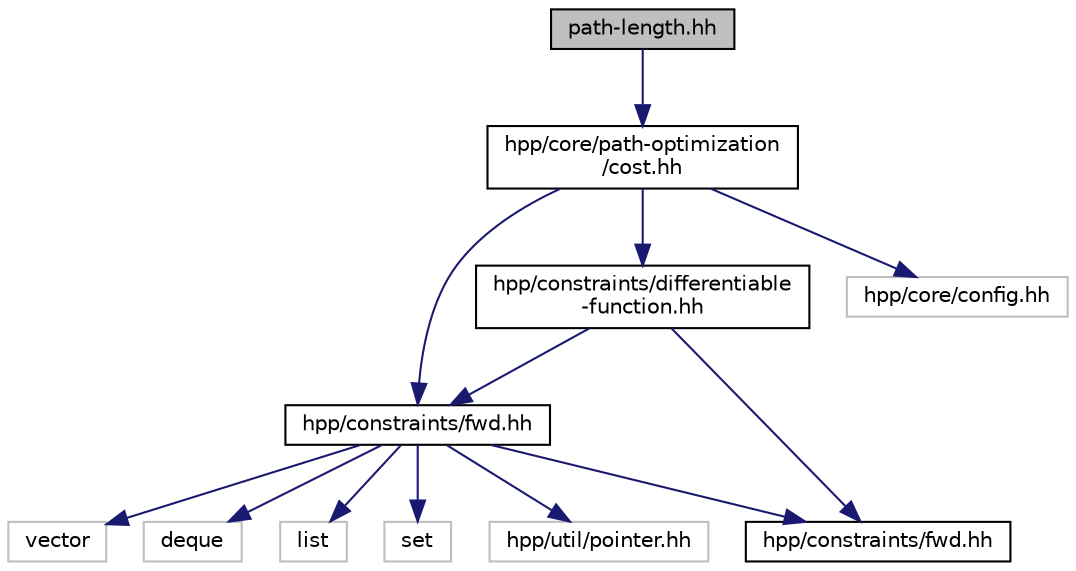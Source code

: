 digraph "path-length.hh"
{
  edge [fontname="Helvetica",fontsize="10",labelfontname="Helvetica",labelfontsize="10"];
  node [fontname="Helvetica",fontsize="10",shape=record];
  Node1 [label="path-length.hh",height=0.2,width=0.4,color="black", fillcolor="grey75", style="filled" fontcolor="black"];
  Node1 -> Node2 [color="midnightblue",fontsize="10",style="solid",fontname="Helvetica"];
  Node2 [label="hpp/core/path-optimization\l/cost.hh",height=0.2,width=0.4,color="black", fillcolor="white", style="filled",URL="$a00068.html"];
  Node2 -> Node3 [color="midnightblue",fontsize="10",style="solid",fontname="Helvetica"];
  Node3 [label="hpp/constraints/differentiable\l-function.hh",height=0.2,width=0.4,color="black", fillcolor="white", style="filled",URL="https://jmirabel.github.io/hpp-doc/api/hpp-constraints/doxygen-html/hpp-constraints.doxytag$a00026.html"];
  Node3 -> Node4 [color="midnightblue",fontsize="10",style="solid",fontname="Helvetica"];
  Node4 [label="hpp/constraints/fwd.hh",height=0.2,width=0.4,color="black", fillcolor="white", style="filled",URL="$a00001.html"];
  Node4 -> Node5 [color="midnightblue",fontsize="10",style="solid",fontname="Helvetica"];
  Node5 [label="vector",height=0.2,width=0.4,color="grey75", fillcolor="white", style="filled"];
  Node4 -> Node6 [color="midnightblue",fontsize="10",style="solid",fontname="Helvetica"];
  Node6 [label="deque",height=0.2,width=0.4,color="grey75", fillcolor="white", style="filled"];
  Node4 -> Node7 [color="midnightblue",fontsize="10",style="solid",fontname="Helvetica"];
  Node7 [label="list",height=0.2,width=0.4,color="grey75", fillcolor="white", style="filled"];
  Node4 -> Node8 [color="midnightblue",fontsize="10",style="solid",fontname="Helvetica"];
  Node8 [label="set",height=0.2,width=0.4,color="grey75", fillcolor="white", style="filled"];
  Node4 -> Node9 [color="midnightblue",fontsize="10",style="solid",fontname="Helvetica"];
  Node9 [label="hpp/util/pointer.hh",height=0.2,width=0.4,color="grey75", fillcolor="white", style="filled"];
  Node4 -> Node10 [color="midnightblue",fontsize="10",style="solid",fontname="Helvetica"];
  Node10 [label="hpp/constraints/fwd.hh",height=0.2,width=0.4,color="black", fillcolor="white", style="filled",URL="https://jmirabel.github.io/hpp-doc/api/hpp-constraints/doxygen-html/hpp-constraints.doxytag$a00001.html"];
  Node3 -> Node10 [color="midnightblue",fontsize="10",style="solid",fontname="Helvetica"];
  Node2 -> Node4 [color="midnightblue",fontsize="10",style="solid",fontname="Helvetica"];
  Node2 -> Node11 [color="midnightblue",fontsize="10",style="solid",fontname="Helvetica"];
  Node11 [label="hpp/core/config.hh",height=0.2,width=0.4,color="grey75", fillcolor="white", style="filled"];
}
